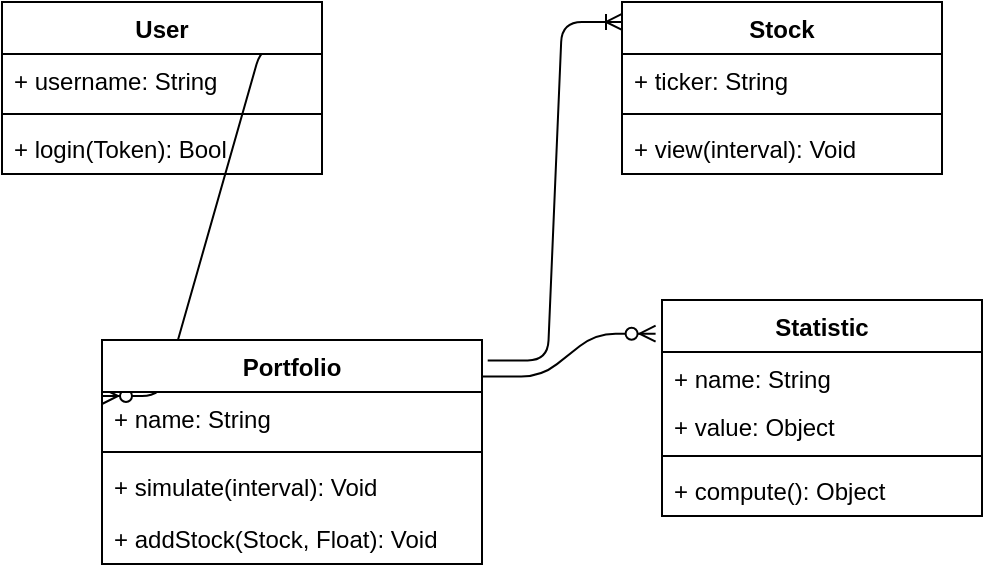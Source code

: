 <mxfile version="13.7.3" type="device"><diagram id="KRLtTsY45kWRcjKl47R4" name="Page-1"><mxGraphModel dx="1024" dy="592" grid="1" gridSize="10" guides="1" tooltips="1" connect="1" arrows="1" fold="1" page="1" pageScale="1" pageWidth="827" pageHeight="1169" math="0" shadow="0"><root><mxCell id="0"/><mxCell id="1" parent="0"/><mxCell id="aEwNy4LFFdq2ZU6W9Gks-1" value="" style="edgeStyle=entityRelationEdgeStyle;fontSize=12;html=1;endArrow=ERzeroToMany;endFill=1;entryX=0;entryY=0.25;entryDx=0;entryDy=0;exitX=1;exitY=0.25;exitDx=0;exitDy=0;" edge="1" parent="1" source="cpnQyGJO8iil3C7RBnsC-40" target="cpnQyGJO8iil3C7RBnsC-57"><mxGeometry width="100" height="100" relative="1" as="geometry"><mxPoint x="20" y="310" as="sourcePoint"/><mxPoint x="120" y="210" as="targetPoint"/></mxGeometry></mxCell><mxCell id="aEwNy4LFFdq2ZU6W9Gks-2" value="" style="edgeStyle=entityRelationEdgeStyle;fontSize=12;html=1;endArrow=ERoneToMany;exitX=1.015;exitY=0.091;exitDx=0;exitDy=0;entryX=0;entryY=0.116;entryDx=0;entryDy=0;entryPerimeter=0;exitPerimeter=0;" edge="1" parent="1" source="cpnQyGJO8iil3C7RBnsC-57" target="cpnQyGJO8iil3C7RBnsC-53"><mxGeometry width="100" height="100" relative="1" as="geometry"><mxPoint x="360" y="530" as="sourcePoint"/><mxPoint x="460" y="430" as="targetPoint"/></mxGeometry></mxCell><mxCell id="aEwNy4LFFdq2ZU6W9Gks-3" value="" style="edgeStyle=entityRelationEdgeStyle;fontSize=12;html=1;endArrow=ERzeroToMany;endFill=1;exitX=0.998;exitY=0.163;exitDx=0;exitDy=0;exitPerimeter=0;entryX=-0.02;entryY=0.156;entryDx=0;entryDy=0;entryPerimeter=0;" edge="1" parent="1" source="cpnQyGJO8iil3C7RBnsC-57" target="cpnQyGJO8iil3C7RBnsC-61"><mxGeometry width="100" height="100" relative="1" as="geometry"><mxPoint x="620" y="610" as="sourcePoint"/><mxPoint x="720" y="510" as="targetPoint"/></mxGeometry></mxCell><mxCell id="cpnQyGJO8iil3C7RBnsC-40" value="User" style="swimlane;fontStyle=1;align=center;verticalAlign=top;childLayout=stackLayout;horizontal=1;startSize=26;horizontalStack=0;resizeParent=1;resizeParentMax=0;resizeLast=0;collapsible=1;marginBottom=0;" parent="1" vertex="1"><mxGeometry x="170" y="261" width="160" height="86" as="geometry"/></mxCell><mxCell id="cpnQyGJO8iil3C7RBnsC-41" value="+ username: String" style="text;strokeColor=none;fillColor=none;align=left;verticalAlign=top;spacingLeft=4;spacingRight=4;overflow=hidden;rotatable=0;points=[[0,0.5],[1,0.5]];portConstraint=eastwest;" parent="cpnQyGJO8iil3C7RBnsC-40" vertex="1"><mxGeometry y="26" width="160" height="26" as="geometry"/></mxCell><mxCell id="cpnQyGJO8iil3C7RBnsC-42" value="" style="line;strokeWidth=1;fillColor=none;align=left;verticalAlign=middle;spacingTop=-1;spacingLeft=3;spacingRight=3;rotatable=0;labelPosition=right;points=[];portConstraint=eastwest;" parent="cpnQyGJO8iil3C7RBnsC-40" vertex="1"><mxGeometry y="52" width="160" height="8" as="geometry"/></mxCell><mxCell id="cpnQyGJO8iil3C7RBnsC-43" value="+ login(Token): Bool" style="text;strokeColor=none;fillColor=none;align=left;verticalAlign=top;spacingLeft=4;spacingRight=4;overflow=hidden;rotatable=0;points=[[0,0.5],[1,0.5]];portConstraint=eastwest;" parent="cpnQyGJO8iil3C7RBnsC-40" vertex="1"><mxGeometry y="60" width="160" height="26" as="geometry"/></mxCell><mxCell id="cpnQyGJO8iil3C7RBnsC-57" value="Portfolio" style="swimlane;fontStyle=1;align=center;verticalAlign=top;childLayout=stackLayout;horizontal=1;startSize=26;horizontalStack=0;resizeParent=1;resizeParentMax=0;resizeLast=0;collapsible=1;marginBottom=0;" parent="1" vertex="1"><mxGeometry x="220" y="430" width="190" height="112" as="geometry"/></mxCell><mxCell id="cpnQyGJO8iil3C7RBnsC-58" value="+ name: String" style="text;strokeColor=none;fillColor=none;align=left;verticalAlign=top;spacingLeft=4;spacingRight=4;overflow=hidden;rotatable=0;points=[[0,0.5],[1,0.5]];portConstraint=eastwest;" parent="cpnQyGJO8iil3C7RBnsC-57" vertex="1"><mxGeometry y="26" width="190" height="26" as="geometry"/></mxCell><mxCell id="cpnQyGJO8iil3C7RBnsC-59" value="" style="line;strokeWidth=1;fillColor=none;align=left;verticalAlign=middle;spacingTop=-1;spacingLeft=3;spacingRight=3;rotatable=0;labelPosition=right;points=[];portConstraint=eastwest;" parent="cpnQyGJO8iil3C7RBnsC-57" vertex="1"><mxGeometry y="52" width="190" height="8" as="geometry"/></mxCell><mxCell id="cpnQyGJO8iil3C7RBnsC-60" value="+ simulate(interval): Void" style="text;strokeColor=none;fillColor=none;align=left;verticalAlign=top;spacingLeft=4;spacingRight=4;overflow=hidden;rotatable=0;points=[[0,0.5],[1,0.5]];portConstraint=eastwest;" parent="cpnQyGJO8iil3C7RBnsC-57" vertex="1"><mxGeometry y="60" width="190" height="26" as="geometry"/></mxCell><mxCell id="aEwNy4LFFdq2ZU6W9Gks-6" value="+ addStock(Stock, Float): Void" style="text;strokeColor=none;fillColor=none;align=left;verticalAlign=top;spacingLeft=4;spacingRight=4;overflow=hidden;rotatable=0;points=[[0,0.5],[1,0.5]];portConstraint=eastwest;" vertex="1" parent="cpnQyGJO8iil3C7RBnsC-57"><mxGeometry y="86" width="190" height="26" as="geometry"/></mxCell><mxCell id="cpnQyGJO8iil3C7RBnsC-53" value="Stock" style="swimlane;fontStyle=1;align=center;verticalAlign=top;childLayout=stackLayout;horizontal=1;startSize=26;horizontalStack=0;resizeParent=1;resizeParentMax=0;resizeLast=0;collapsible=1;marginBottom=0;" parent="1" vertex="1"><mxGeometry x="480" y="261" width="160" height="86" as="geometry"/></mxCell><mxCell id="cpnQyGJO8iil3C7RBnsC-54" value="+ ticker: String" style="text;strokeColor=none;fillColor=none;align=left;verticalAlign=top;spacingLeft=4;spacingRight=4;overflow=hidden;rotatable=0;points=[[0,0.5],[1,0.5]];portConstraint=eastwest;" parent="cpnQyGJO8iil3C7RBnsC-53" vertex="1"><mxGeometry y="26" width="160" height="26" as="geometry"/></mxCell><mxCell id="cpnQyGJO8iil3C7RBnsC-55" value="" style="line;strokeWidth=1;fillColor=none;align=left;verticalAlign=middle;spacingTop=-1;spacingLeft=3;spacingRight=3;rotatable=0;labelPosition=right;points=[];portConstraint=eastwest;" parent="cpnQyGJO8iil3C7RBnsC-53" vertex="1"><mxGeometry y="52" width="160" height="8" as="geometry"/></mxCell><mxCell id="cpnQyGJO8iil3C7RBnsC-56" value="+ view(interval): Void" style="text;strokeColor=none;fillColor=none;align=left;verticalAlign=top;spacingLeft=4;spacingRight=4;overflow=hidden;rotatable=0;points=[[0,0.5],[1,0.5]];portConstraint=eastwest;" parent="cpnQyGJO8iil3C7RBnsC-53" vertex="1"><mxGeometry y="60" width="160" height="26" as="geometry"/></mxCell><mxCell id="cpnQyGJO8iil3C7RBnsC-61" value="Statistic" style="swimlane;fontStyle=1;align=center;verticalAlign=top;childLayout=stackLayout;horizontal=1;startSize=26;horizontalStack=0;resizeParent=1;resizeParentMax=0;resizeLast=0;collapsible=1;marginBottom=0;" parent="1" vertex="1"><mxGeometry x="500" y="410" width="160" height="108" as="geometry"/></mxCell><mxCell id="cpnQyGJO8iil3C7RBnsC-62" value="+ name: String" style="text;strokeColor=none;fillColor=none;align=left;verticalAlign=top;spacingLeft=4;spacingRight=4;overflow=hidden;rotatable=0;points=[[0,0.5],[1,0.5]];portConstraint=eastwest;" parent="cpnQyGJO8iil3C7RBnsC-61" vertex="1"><mxGeometry y="26" width="160" height="24" as="geometry"/></mxCell><mxCell id="aEwNy4LFFdq2ZU6W9Gks-5" value="+ value: Object" style="text;strokeColor=none;fillColor=none;align=left;verticalAlign=top;spacingLeft=4;spacingRight=4;overflow=hidden;rotatable=0;points=[[0,0.5],[1,0.5]];portConstraint=eastwest;" vertex="1" parent="cpnQyGJO8iil3C7RBnsC-61"><mxGeometry y="50" width="160" height="24" as="geometry"/></mxCell><mxCell id="cpnQyGJO8iil3C7RBnsC-63" value="" style="line;strokeWidth=1;fillColor=none;align=left;verticalAlign=middle;spacingTop=-1;spacingLeft=3;spacingRight=3;rotatable=0;labelPosition=right;points=[];portConstraint=eastwest;" parent="cpnQyGJO8iil3C7RBnsC-61" vertex="1"><mxGeometry y="74" width="160" height="8" as="geometry"/></mxCell><mxCell id="cpnQyGJO8iil3C7RBnsC-64" value="+ compute(): Object" style="text;strokeColor=none;fillColor=none;align=left;verticalAlign=top;spacingLeft=4;spacingRight=4;overflow=hidden;rotatable=0;points=[[0,0.5],[1,0.5]];portConstraint=eastwest;" parent="cpnQyGJO8iil3C7RBnsC-61" vertex="1"><mxGeometry y="82" width="160" height="26" as="geometry"/></mxCell></root></mxGraphModel></diagram></mxfile>